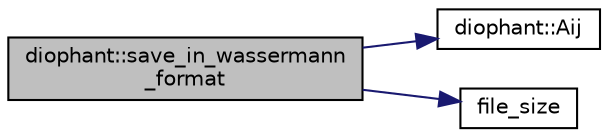 digraph "diophant::save_in_wassermann_format"
{
  edge [fontname="Helvetica",fontsize="10",labelfontname="Helvetica",labelfontsize="10"];
  node [fontname="Helvetica",fontsize="10",shape=record];
  rankdir="LR";
  Node599 [label="diophant::save_in_wassermann\l_format",height=0.2,width=0.4,color="black", fillcolor="grey75", style="filled", fontcolor="black"];
  Node599 -> Node600 [color="midnightblue",fontsize="10",style="solid",fontname="Helvetica"];
  Node600 [label="diophant::Aij",height=0.2,width=0.4,color="black", fillcolor="white", style="filled",URL="$d7/d9c/classdiophant.html#af86d3bf833485e2f2d7b4a19288fc698"];
  Node599 -> Node601 [color="midnightblue",fontsize="10",style="solid",fontname="Helvetica"];
  Node601 [label="file_size",height=0.2,width=0.4,color="black", fillcolor="white", style="filled",URL="$df/dbf/sajeeb_8_c.html#a5c37cf5785204b6e9adf647dc14d0e50"];
}
